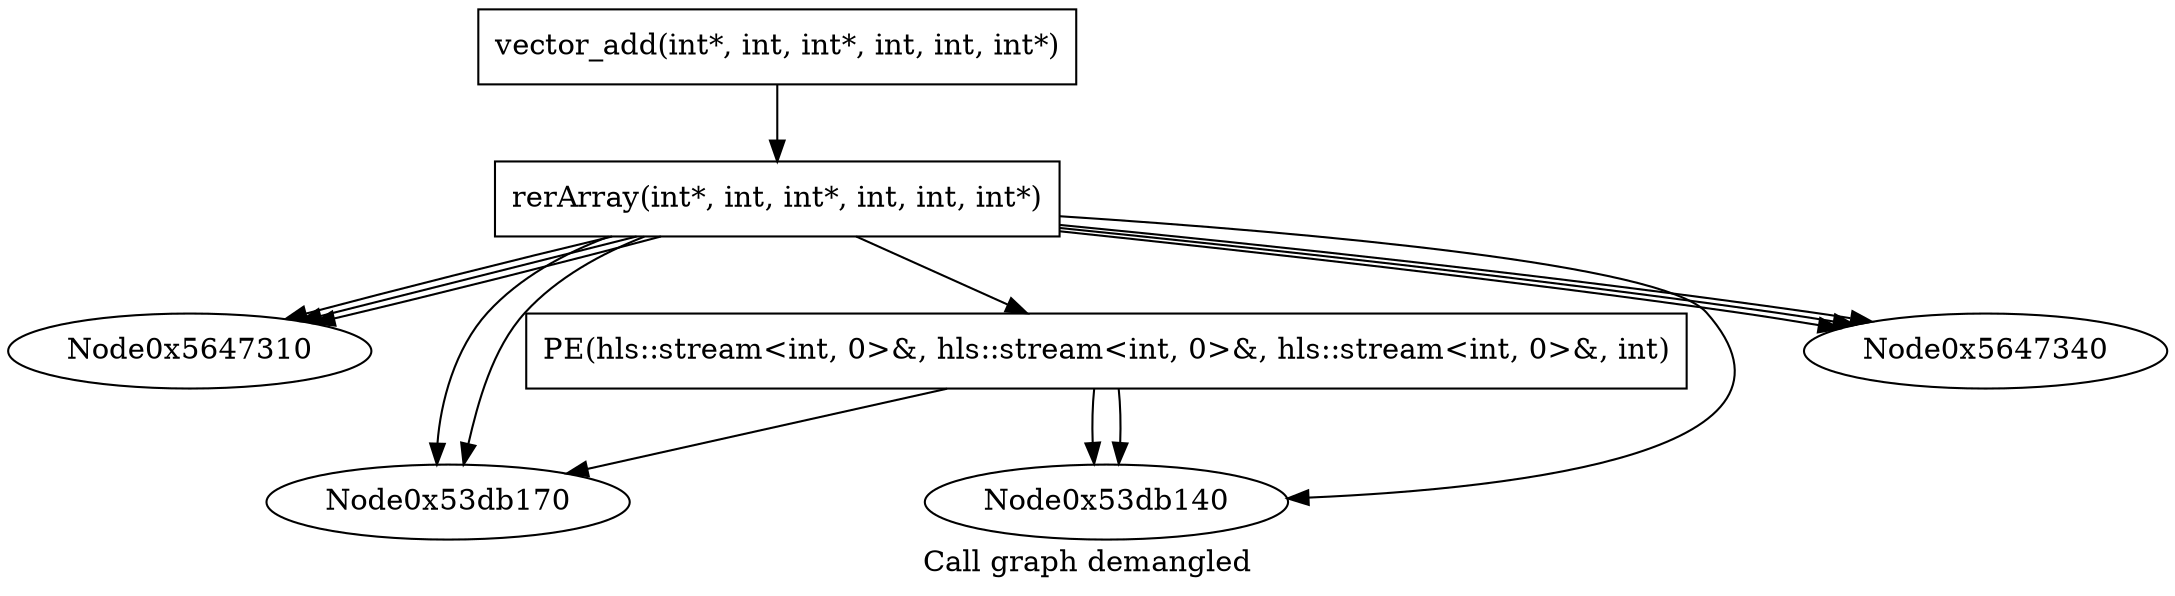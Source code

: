 digraph "Call graph demangled" {
	label="Call graph demangled";

	Node0x53dad80 [shape=record,label="{vector_add(int*, int, int*, int, int, int*)}" fid="1" demanglename="vector_add" manglename="_Z10vector_addPiiS_iiS_" filename="../../../test.cpp" linenumber="69"];
	Node0x53dad80 -> Node0x56472a0;
	Node0x56472a0 [shape=record,label="{rerArray(int*, int, int*, int, int, int*)}" fid="2" demanglename="rerArray" manglename="_Z8rerArrayPiiS_iiS_" filename="../../../systolic.cpp" linenumber="18"];
	Node0x56472a0 -> Node0x5647310;
	Node0x56472a0 -> Node0x5647310;
	Node0x56472a0 -> Node0x5647310;
	Node0x56472a0 -> Node0x53db040;
	Node0x56472a0 -> Node0x53db170;
	Node0x56472a0 -> Node0x53db170;
	Node0x56472a0 -> Node0x53db140;
	Node0x56472a0 -> Node0x5647340;
	Node0x56472a0 -> Node0x5647340;
	Node0x56472a0 -> Node0x5647340;
	Node0x53db040 [shape=record,label="{PE(hls::stream\<int, 0\>&, hls::stream\<int, 0\>&, hls::stream\<int, 0\>&, int)}" fid="3" demanglename="PE" manglename="_Z2PERN3hls6streamIiLi0EEES2_S2_i" filename="../../../systolic.cpp" linenumber="4"];
	Node0x53db040 -> Node0x53db140;
	Node0x53db040 -> Node0x53db140;
	Node0x53db040 -> Node0x53db170;
}
